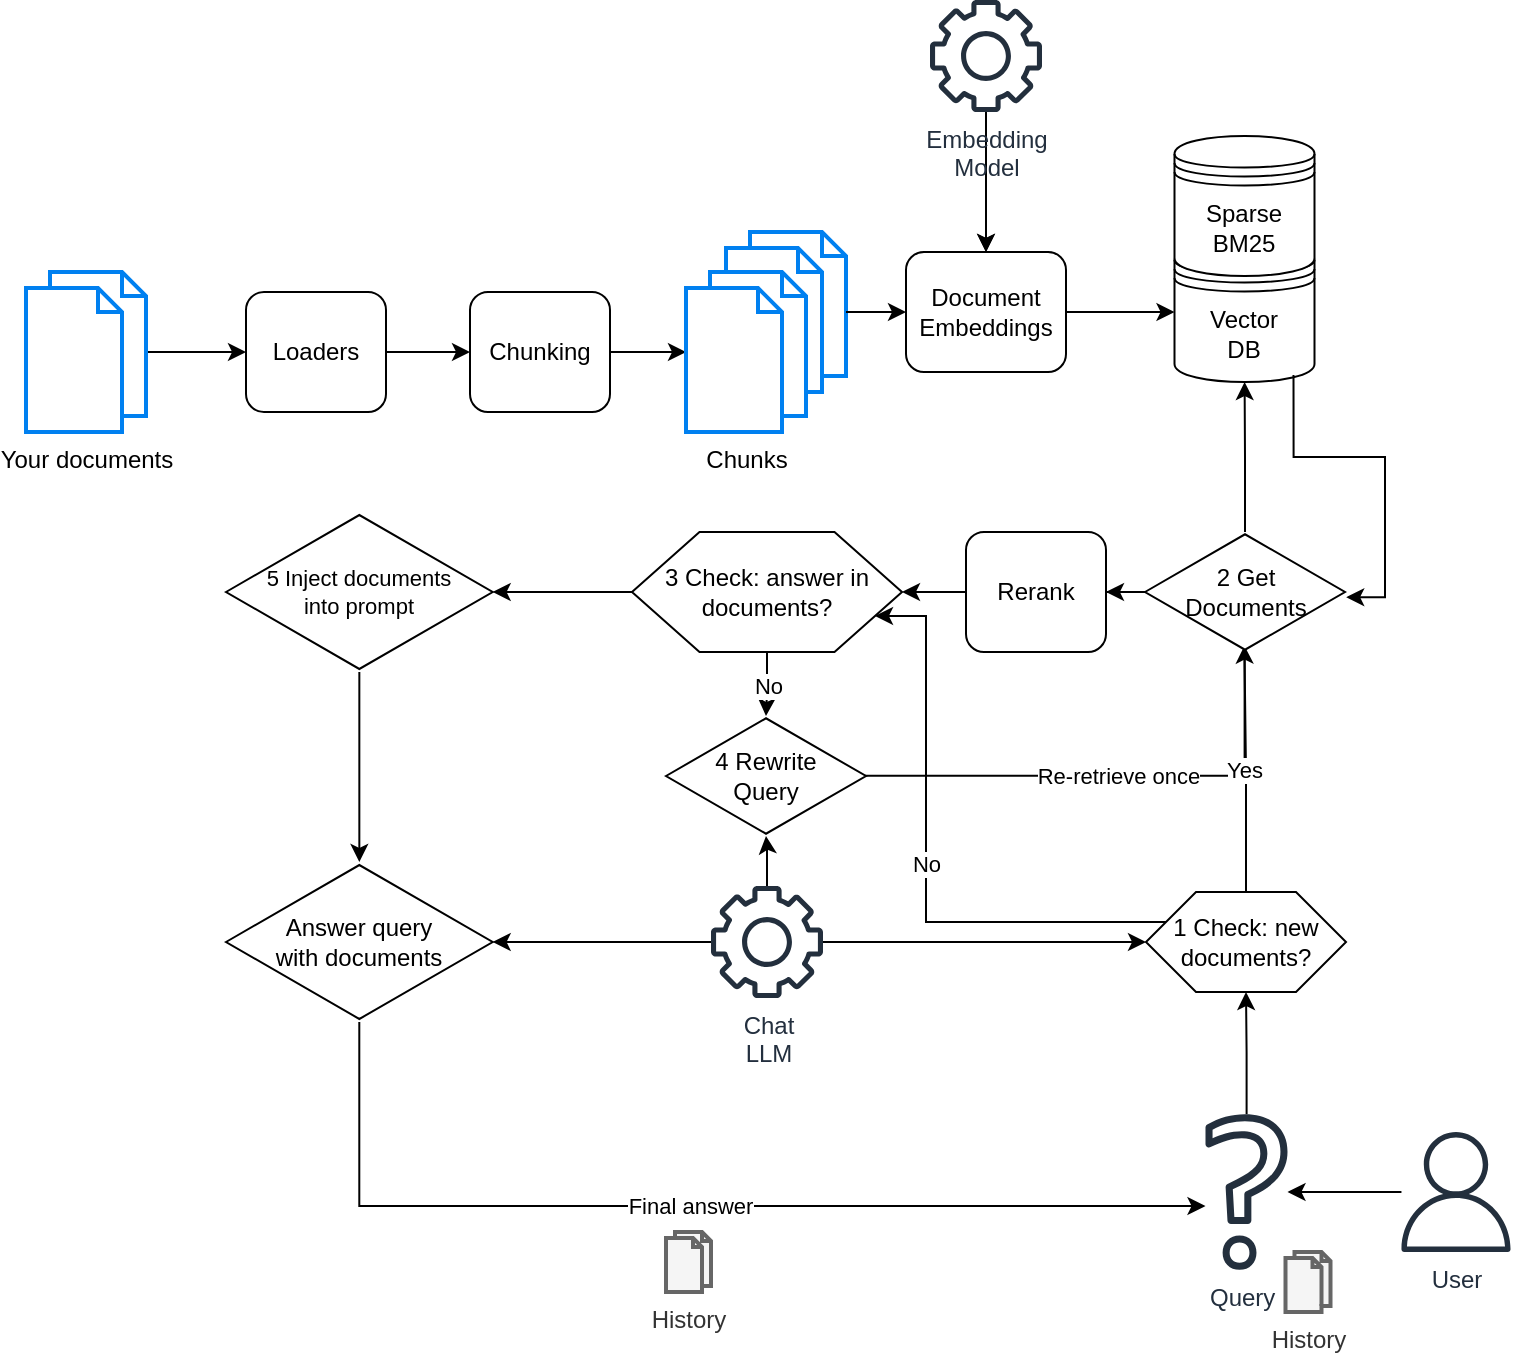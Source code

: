 <mxfile version="24.6.3" type="device">
  <diagram name="Page-1" id="7csyN0cyG2ocL0HD3IHv">
    <mxGraphModel dx="989" dy="1614" grid="1" gridSize="10" guides="1" tooltips="1" connect="1" arrows="1" fold="1" page="1" pageScale="1" pageWidth="850" pageHeight="1100" math="0" shadow="0">
      <root>
        <mxCell id="0" />
        <mxCell id="1" parent="0" />
        <mxCell id="njQcOx4c6HiZkvVS5jOr-52" value="Re-retrieve once" style="edgeStyle=orthogonalEdgeStyle;rounded=0;orthogonalLoop=1;jettySize=auto;html=1;exitX=0.996;exitY=0.498;exitDx=0;exitDy=0;exitPerimeter=0;entryX=0.498;entryY=0.97;entryDx=0;entryDy=0;entryPerimeter=0;endArrow=none;endFill=0;" edge="1" parent="1" source="njQcOx4c6HiZkvVS5jOr-49" target="njQcOx4c6HiZkvVS5jOr-44">
          <mxGeometry relative="1" as="geometry">
            <mxPoint x="451" y="332" as="sourcePoint" />
            <mxPoint x="640" y="270" as="targetPoint" />
          </mxGeometry>
        </mxCell>
        <mxCell id="njQcOx4c6HiZkvVS5jOr-5" value="" style="edgeStyle=orthogonalEdgeStyle;rounded=0;orthogonalLoop=1;jettySize=auto;html=1;" edge="1" parent="1" source="njQcOx4c6HiZkvVS5jOr-1" target="njQcOx4c6HiZkvVS5jOr-4">
          <mxGeometry relative="1" as="geometry" />
        </mxCell>
        <mxCell id="njQcOx4c6HiZkvVS5jOr-1" value="Loaders" style="rounded=1;whiteSpace=wrap;html=1;" vertex="1" parent="1">
          <mxGeometry x="140" y="90" width="70" height="60" as="geometry" />
        </mxCell>
        <mxCell id="njQcOx4c6HiZkvVS5jOr-3" value="" style="edgeStyle=orthogonalEdgeStyle;rounded=0;orthogonalLoop=1;jettySize=auto;html=1;" edge="1" parent="1" source="njQcOx4c6HiZkvVS5jOr-2" target="njQcOx4c6HiZkvVS5jOr-1">
          <mxGeometry relative="1" as="geometry" />
        </mxCell>
        <mxCell id="njQcOx4c6HiZkvVS5jOr-2" value="Your documents" style="html=1;verticalLabelPosition=bottom;align=center;labelBackgroundColor=#ffffff;verticalAlign=top;strokeWidth=2;strokeColor=#0080F0;shadow=0;dashed=0;shape=mxgraph.ios7.icons.documents;" vertex="1" parent="1">
          <mxGeometry x="30" y="80" width="60" height="80" as="geometry" />
        </mxCell>
        <mxCell id="njQcOx4c6HiZkvVS5jOr-9" value="" style="edgeStyle=orthogonalEdgeStyle;rounded=0;orthogonalLoop=1;jettySize=auto;html=1;" edge="1" parent="1" source="njQcOx4c6HiZkvVS5jOr-4" target="njQcOx4c6HiZkvVS5jOr-7">
          <mxGeometry relative="1" as="geometry" />
        </mxCell>
        <mxCell id="njQcOx4c6HiZkvVS5jOr-4" value="Chunking" style="rounded=1;whiteSpace=wrap;html=1;" vertex="1" parent="1">
          <mxGeometry x="252" y="90" width="70" height="60" as="geometry" />
        </mxCell>
        <mxCell id="njQcOx4c6HiZkvVS5jOr-8" value="" style="group" vertex="1" connectable="0" parent="1">
          <mxGeometry x="360" y="60" width="80" height="100" as="geometry" />
        </mxCell>
        <mxCell id="njQcOx4c6HiZkvVS5jOr-6" value="&lt;div&gt;&lt;br&gt;&lt;/div&gt;" style="html=1;verticalLabelPosition=bottom;align=center;labelBackgroundColor=#ffffff;verticalAlign=top;strokeWidth=2;strokeColor=#0080F0;shadow=0;dashed=0;shape=mxgraph.ios7.icons.documents;" vertex="1" parent="njQcOx4c6HiZkvVS5jOr-8">
          <mxGeometry x="20" width="60" height="80" as="geometry" />
        </mxCell>
        <mxCell id="njQcOx4c6HiZkvVS5jOr-7" value="Chunks" style="html=1;verticalLabelPosition=bottom;align=center;labelBackgroundColor=#ffffff;verticalAlign=top;strokeWidth=2;strokeColor=#0080F0;shadow=0;dashed=0;shape=mxgraph.ios7.icons.documents;" vertex="1" parent="njQcOx4c6HiZkvVS5jOr-8">
          <mxGeometry y="20" width="60" height="80" as="geometry" />
        </mxCell>
        <mxCell id="njQcOx4c6HiZkvVS5jOr-16" value="" style="edgeStyle=orthogonalEdgeStyle;rounded=0;orthogonalLoop=1;jettySize=auto;html=1;" edge="1" parent="1" source="njQcOx4c6HiZkvVS5jOr-10" target="njQcOx4c6HiZkvVS5jOr-15">
          <mxGeometry relative="1" as="geometry" />
        </mxCell>
        <mxCell id="njQcOx4c6HiZkvVS5jOr-10" value="&lt;div&gt;Document&lt;/div&gt;&lt;div&gt;Embeddings&lt;br&gt;&lt;/div&gt;" style="rounded=1;whiteSpace=wrap;html=1;" vertex="1" parent="1">
          <mxGeometry x="470" y="70" width="80" height="60" as="geometry" />
        </mxCell>
        <mxCell id="njQcOx4c6HiZkvVS5jOr-17" value="" style="edgeStyle=orthogonalEdgeStyle;rounded=0;orthogonalLoop=1;jettySize=auto;html=1;" edge="1" parent="1" source="njQcOx4c6HiZkvVS5jOr-73" target="njQcOx4c6HiZkvVS5jOr-10">
          <mxGeometry relative="1" as="geometry">
            <mxPoint x="510" y="8" as="sourcePoint" />
          </mxGeometry>
        </mxCell>
        <mxCell id="njQcOx4c6HiZkvVS5jOr-14" value="" style="edgeStyle=orthogonalEdgeStyle;rounded=0;orthogonalLoop=1;jettySize=auto;html=1;" edge="1" parent="1" source="njQcOx4c6HiZkvVS5jOr-6" target="njQcOx4c6HiZkvVS5jOr-10">
          <mxGeometry relative="1" as="geometry" />
        </mxCell>
        <mxCell id="njQcOx4c6HiZkvVS5jOr-15" value="&lt;div&gt;Vector&lt;/div&gt;&lt;div&gt;DB&lt;/div&gt;" style="shape=datastore;whiteSpace=wrap;html=1;" vertex="1" parent="1">
          <mxGeometry x="604.25" y="65" width="70" height="70" as="geometry" />
        </mxCell>
        <mxCell id="njQcOx4c6HiZkvVS5jOr-20" value="" style="edgeStyle=orthogonalEdgeStyle;rounded=0;orthogonalLoop=1;jettySize=auto;html=1;" edge="1" parent="1" source="njQcOx4c6HiZkvVS5jOr-18" target="njQcOx4c6HiZkvVS5jOr-79">
          <mxGeometry relative="1" as="geometry">
            <mxPoint x="675.0" y="540" as="targetPoint" />
          </mxGeometry>
        </mxCell>
        <mxCell id="njQcOx4c6HiZkvVS5jOr-18" value="User" style="sketch=0;outlineConnect=0;fontColor=#232F3E;gradientColor=none;fillColor=#232F3D;strokeColor=none;dashed=0;verticalLabelPosition=bottom;verticalAlign=top;align=center;html=1;fontSize=12;fontStyle=0;aspect=fixed;pointerEvents=1;shape=mxgraph.aws4.user;" vertex="1" parent="1">
          <mxGeometry x="715" y="510" width="60" height="60" as="geometry" />
        </mxCell>
        <mxCell id="njQcOx4c6HiZkvVS5jOr-28" value="" style="edgeStyle=orthogonalEdgeStyle;rounded=0;orthogonalLoop=1;jettySize=auto;html=1;" edge="1" parent="1" source="njQcOx4c6HiZkvVS5jOr-76" target="njQcOx4c6HiZkvVS5jOr-26">
          <mxGeometry relative="1" as="geometry">
            <mxPoint x="429.778" y="415" as="sourcePoint" />
          </mxGeometry>
        </mxCell>
        <mxCell id="njQcOx4c6HiZkvVS5jOr-59" value="" style="edgeStyle=orthogonalEdgeStyle;rounded=0;orthogonalLoop=1;jettySize=auto;html=1;" edge="1" parent="1" source="njQcOx4c6HiZkvVS5jOr-76" target="njQcOx4c6HiZkvVS5jOr-57">
          <mxGeometry relative="1" as="geometry">
            <mxPoint x="370.222" y="415" as="sourcePoint" />
          </mxGeometry>
        </mxCell>
        <mxCell id="njQcOx4c6HiZkvVS5jOr-29" value="Yes" style="edgeStyle=orthogonalEdgeStyle;rounded=0;orthogonalLoop=1;jettySize=auto;html=1;exitX=0.5;exitY=0;exitDx=0;exitDy=0;entryX=0.497;entryY=0.947;entryDx=0;entryDy=0;entryPerimeter=0;" edge="1" parent="1" source="njQcOx4c6HiZkvVS5jOr-26" target="njQcOx4c6HiZkvVS5jOr-44">
          <mxGeometry relative="1" as="geometry">
            <mxPoint x="639" y="276" as="targetPoint" />
          </mxGeometry>
        </mxCell>
        <mxCell id="njQcOx4c6HiZkvVS5jOr-54" value="No" style="edgeStyle=elbowEdgeStyle;rounded=0;orthogonalLoop=1;jettySize=auto;html=1;exitX=0;exitY=0.25;exitDx=0;exitDy=0;entryX=1;entryY=0.75;entryDx=0;entryDy=0;" edge="1" parent="1" source="njQcOx4c6HiZkvVS5jOr-26" target="njQcOx4c6HiZkvVS5jOr-47">
          <mxGeometry relative="1" as="geometry">
            <mxPoint x="500" y="290" as="targetPoint" />
            <Array as="points">
              <mxPoint x="480" y="320" />
            </Array>
          </mxGeometry>
        </mxCell>
        <mxCell id="njQcOx4c6HiZkvVS5jOr-26" value="1 Check: new documents?" style="shape=hexagon;perimeter=hexagonPerimeter2;whiteSpace=wrap;html=1;size=0.25" vertex="1" parent="1">
          <mxGeometry x="590" y="390" width="100" height="50" as="geometry" />
        </mxCell>
        <mxCell id="njQcOx4c6HiZkvVS5jOr-27" value="" style="edgeStyle=orthogonalEdgeStyle;rounded=0;orthogonalLoop=1;jettySize=auto;html=1;" edge="1" parent="1" source="njQcOx4c6HiZkvVS5jOr-79" target="njQcOx4c6HiZkvVS5jOr-26">
          <mxGeometry relative="1" as="geometry">
            <mxPoint x="640.0" y="505" as="sourcePoint" />
          </mxGeometry>
        </mxCell>
        <mxCell id="njQcOx4c6HiZkvVS5jOr-31" value="&lt;div&gt;Sparse&lt;/div&gt;&lt;div&gt;BM25&lt;br&gt;&lt;/div&gt;" style="shape=datastore;whiteSpace=wrap;html=1;" vertex="1" parent="1">
          <mxGeometry x="604.25" y="12" width="70" height="70" as="geometry" />
        </mxCell>
        <mxCell id="njQcOx4c6HiZkvVS5jOr-45" value="" style="edgeStyle=orthogonalEdgeStyle;rounded=0;orthogonalLoop=1;jettySize=auto;html=1;" edge="1" parent="1" source="njQcOx4c6HiZkvVS5jOr-44" target="njQcOx4c6HiZkvVS5jOr-15">
          <mxGeometry relative="1" as="geometry" />
        </mxCell>
        <mxCell id="njQcOx4c6HiZkvVS5jOr-65" value="" style="edgeStyle=orthogonalEdgeStyle;rounded=0;orthogonalLoop=1;jettySize=auto;html=1;" edge="1" parent="1" source="njQcOx4c6HiZkvVS5jOr-44" target="njQcOx4c6HiZkvVS5jOr-63">
          <mxGeometry relative="1" as="geometry" />
        </mxCell>
        <mxCell id="njQcOx4c6HiZkvVS5jOr-44" value="&lt;div&gt;2 Get&lt;/div&gt;&lt;div&gt;Documents&lt;/div&gt;" style="html=1;whiteSpace=wrap;aspect=fixed;shape=isoRectangle;" vertex="1" parent="1">
          <mxGeometry x="589.5" y="210" width="100" height="60" as="geometry" />
        </mxCell>
        <mxCell id="njQcOx4c6HiZkvVS5jOr-46" style="edgeStyle=orthogonalEdgeStyle;rounded=0;orthogonalLoop=1;jettySize=auto;html=1;exitX=0.85;exitY=0.95;exitDx=0;exitDy=0;exitPerimeter=0;entryX=1.006;entryY=0.543;entryDx=0;entryDy=0;entryPerimeter=0;" edge="1" parent="1" source="njQcOx4c6HiZkvVS5jOr-15" target="njQcOx4c6HiZkvVS5jOr-44">
          <mxGeometry relative="1" as="geometry" />
        </mxCell>
        <mxCell id="njQcOx4c6HiZkvVS5jOr-51" value="No" style="edgeStyle=orthogonalEdgeStyle;rounded=0;orthogonalLoop=1;jettySize=auto;html=1;" edge="1" parent="1" source="njQcOx4c6HiZkvVS5jOr-47" target="njQcOx4c6HiZkvVS5jOr-49">
          <mxGeometry relative="1" as="geometry" />
        </mxCell>
        <mxCell id="njQcOx4c6HiZkvVS5jOr-56" value="" style="edgeStyle=orthogonalEdgeStyle;rounded=0;orthogonalLoop=1;jettySize=auto;html=1;" edge="1" parent="1" source="njQcOx4c6HiZkvVS5jOr-47" target="njQcOx4c6HiZkvVS5jOr-55">
          <mxGeometry relative="1" as="geometry" />
        </mxCell>
        <mxCell id="njQcOx4c6HiZkvVS5jOr-47" value="3 Check: answer in documents?" style="shape=hexagon;perimeter=hexagonPerimeter2;whiteSpace=wrap;html=1;size=0.25" vertex="1" parent="1">
          <mxGeometry x="333" y="210" width="135" height="60" as="geometry" />
        </mxCell>
        <mxCell id="njQcOx4c6HiZkvVS5jOr-49" value="&lt;div&gt;4 Rewrite&lt;/div&gt;&lt;div&gt;Query&lt;br&gt;&lt;/div&gt;" style="html=1;whiteSpace=wrap;aspect=fixed;shape=isoRectangle;" vertex="1" parent="1">
          <mxGeometry x="350" y="302" width="100" height="60" as="geometry" />
        </mxCell>
        <mxCell id="njQcOx4c6HiZkvVS5jOr-58" value="" style="edgeStyle=orthogonalEdgeStyle;rounded=0;orthogonalLoop=1;jettySize=auto;html=1;" edge="1" parent="1" source="njQcOx4c6HiZkvVS5jOr-55" target="njQcOx4c6HiZkvVS5jOr-57">
          <mxGeometry relative="1" as="geometry" />
        </mxCell>
        <mxCell id="njQcOx4c6HiZkvVS5jOr-55" value="&lt;div style=&quot;font-size: 11px;&quot;&gt;5 Inject documents&lt;/div&gt;&lt;div style=&quot;font-size: 11px;&quot;&gt;into prompt&lt;br style=&quot;font-size: 11px;&quot;&gt;&lt;/div&gt;" style="html=1;whiteSpace=wrap;aspect=fixed;shape=isoRectangle;fontSize=11;" vertex="1" parent="1">
          <mxGeometry x="130" y="200" width="133.34" height="80" as="geometry" />
        </mxCell>
        <mxCell id="njQcOx4c6HiZkvVS5jOr-57" value="&lt;div style=&quot;font-size: 12px;&quot;&gt;Answer query&lt;/div&gt;&lt;div style=&quot;font-size: 12px;&quot;&gt;with documents&lt;br style=&quot;font-size: 12px;&quot;&gt;&lt;/div&gt;" style="html=1;whiteSpace=wrap;aspect=fixed;shape=isoRectangle;fontSize=12;" vertex="1" parent="1">
          <mxGeometry x="130" y="375" width="133.34" height="80" as="geometry" />
        </mxCell>
        <mxCell id="njQcOx4c6HiZkvVS5jOr-60" value="Final answer" style="edgeStyle=orthogonalEdgeStyle;rounded=0;orthogonalLoop=1;jettySize=auto;html=1;" edge="1" parent="1" source="njQcOx4c6HiZkvVS5jOr-57" target="njQcOx4c6HiZkvVS5jOr-79">
          <mxGeometry relative="1" as="geometry">
            <mxPoint x="607.03" y="546.58" as="targetPoint" />
            <Array as="points">
              <mxPoint x="197" y="547" />
            </Array>
          </mxGeometry>
        </mxCell>
        <mxCell id="njQcOx4c6HiZkvVS5jOr-61" value="History" style="html=1;verticalLabelPosition=bottom;align=center;labelBackgroundColor=#ffffff;verticalAlign=top;strokeWidth=2;strokeColor=#666666;shadow=0;dashed=0;shape=mxgraph.ios7.icons.documents;fillColor=#f5f5f5;fontColor=#333333;" vertex="1" parent="1">
          <mxGeometry x="350" y="560" width="22.5" height="30" as="geometry" />
        </mxCell>
        <mxCell id="njQcOx4c6HiZkvVS5jOr-66" value="" style="edgeStyle=orthogonalEdgeStyle;rounded=0;orthogonalLoop=1;jettySize=auto;html=1;" edge="1" parent="1" source="njQcOx4c6HiZkvVS5jOr-63" target="njQcOx4c6HiZkvVS5jOr-47">
          <mxGeometry relative="1" as="geometry" />
        </mxCell>
        <mxCell id="njQcOx4c6HiZkvVS5jOr-63" value="Rerank" style="rounded=1;whiteSpace=wrap;html=1;" vertex="1" parent="1">
          <mxGeometry x="500" y="210" width="70" height="60" as="geometry" />
        </mxCell>
        <mxCell id="njQcOx4c6HiZkvVS5jOr-75" value="" style="edgeStyle=orthogonalEdgeStyle;rounded=0;orthogonalLoop=1;jettySize=auto;html=1;" edge="1" parent="1" source="njQcOx4c6HiZkvVS5jOr-73" target="njQcOx4c6HiZkvVS5jOr-10">
          <mxGeometry relative="1" as="geometry" />
        </mxCell>
        <mxCell id="njQcOx4c6HiZkvVS5jOr-73" value="Embedding&lt;br&gt;Model" style="sketch=0;outlineConnect=0;fontColor=#232F3E;gradientColor=none;fillColor=#232F3D;strokeColor=none;dashed=0;verticalLabelPosition=bottom;verticalAlign=top;align=center;html=1;fontSize=12;fontStyle=0;aspect=fixed;pointerEvents=1;shape=mxgraph.aws4.gear;" vertex="1" parent="1">
          <mxGeometry x="482" y="-56" width="56" height="56" as="geometry" />
        </mxCell>
        <mxCell id="njQcOx4c6HiZkvVS5jOr-77" value="" style="edgeStyle=orthogonalEdgeStyle;rounded=0;orthogonalLoop=1;jettySize=auto;html=1;" edge="1" parent="1" source="njQcOx4c6HiZkvVS5jOr-76" target="njQcOx4c6HiZkvVS5jOr-49">
          <mxGeometry relative="1" as="geometry" />
        </mxCell>
        <mxCell id="njQcOx4c6HiZkvVS5jOr-76" value="Chat&lt;br&gt;LLM" style="sketch=0;outlineConnect=0;fontColor=#232F3E;gradientColor=none;fillColor=#232F3D;strokeColor=none;dashed=0;verticalLabelPosition=bottom;verticalAlign=top;align=center;html=1;fontSize=12;fontStyle=0;aspect=fixed;pointerEvents=1;shape=mxgraph.aws4.gear;" vertex="1" parent="1">
          <mxGeometry x="372.5" y="387" width="56" height="56" as="geometry" />
        </mxCell>
        <mxCell id="njQcOx4c6HiZkvVS5jOr-79" value="&lt;div align=&quot;left&quot;&gt;Query&lt;/div&gt;" style="sketch=0;outlineConnect=0;fontColor=#232F3E;gradientColor=none;fillColor=#232F3D;strokeColor=none;dashed=0;verticalLabelPosition=bottom;verticalAlign=top;align=left;html=1;fontSize=12;fontStyle=0;aspect=fixed;pointerEvents=1;shape=mxgraph.aws4.question;" vertex="1" parent="1">
          <mxGeometry x="619.75" y="501" width="41" height="78" as="geometry" />
        </mxCell>
        <mxCell id="njQcOx4c6HiZkvVS5jOr-21" value="History" style="html=1;verticalLabelPosition=bottom;align=center;labelBackgroundColor=#ffffff;verticalAlign=top;strokeWidth=2;strokeColor=#666666;shadow=0;dashed=0;shape=mxgraph.ios7.icons.documents;fillColor=#f5f5f5;fontColor=#333333;" vertex="1" parent="1">
          <mxGeometry x="659.75" y="570" width="22.5" height="30" as="geometry" />
        </mxCell>
      </root>
    </mxGraphModel>
  </diagram>
</mxfile>

